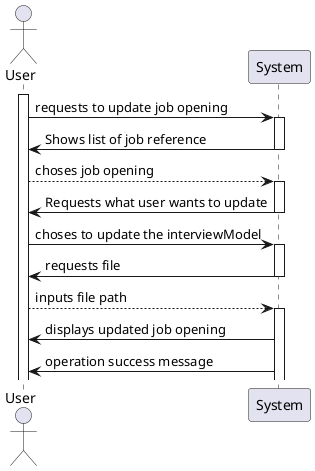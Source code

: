 @startuml

actor User
participant "System" as S

activate User

User -> S : requests to update job opening
activate S

S -> User : Shows list of job reference

deactivate S
User --> S: choses job opening
activate S
S -> User: Requests what user wants to update
deactivate S

User -> S: choses to update the interviewModel
activate S

S -> User : requests file

deactivate S

User --> S: inputs file path
activate S

S -> User: displays updated job opening
S -> User: operation success message

@enduml
